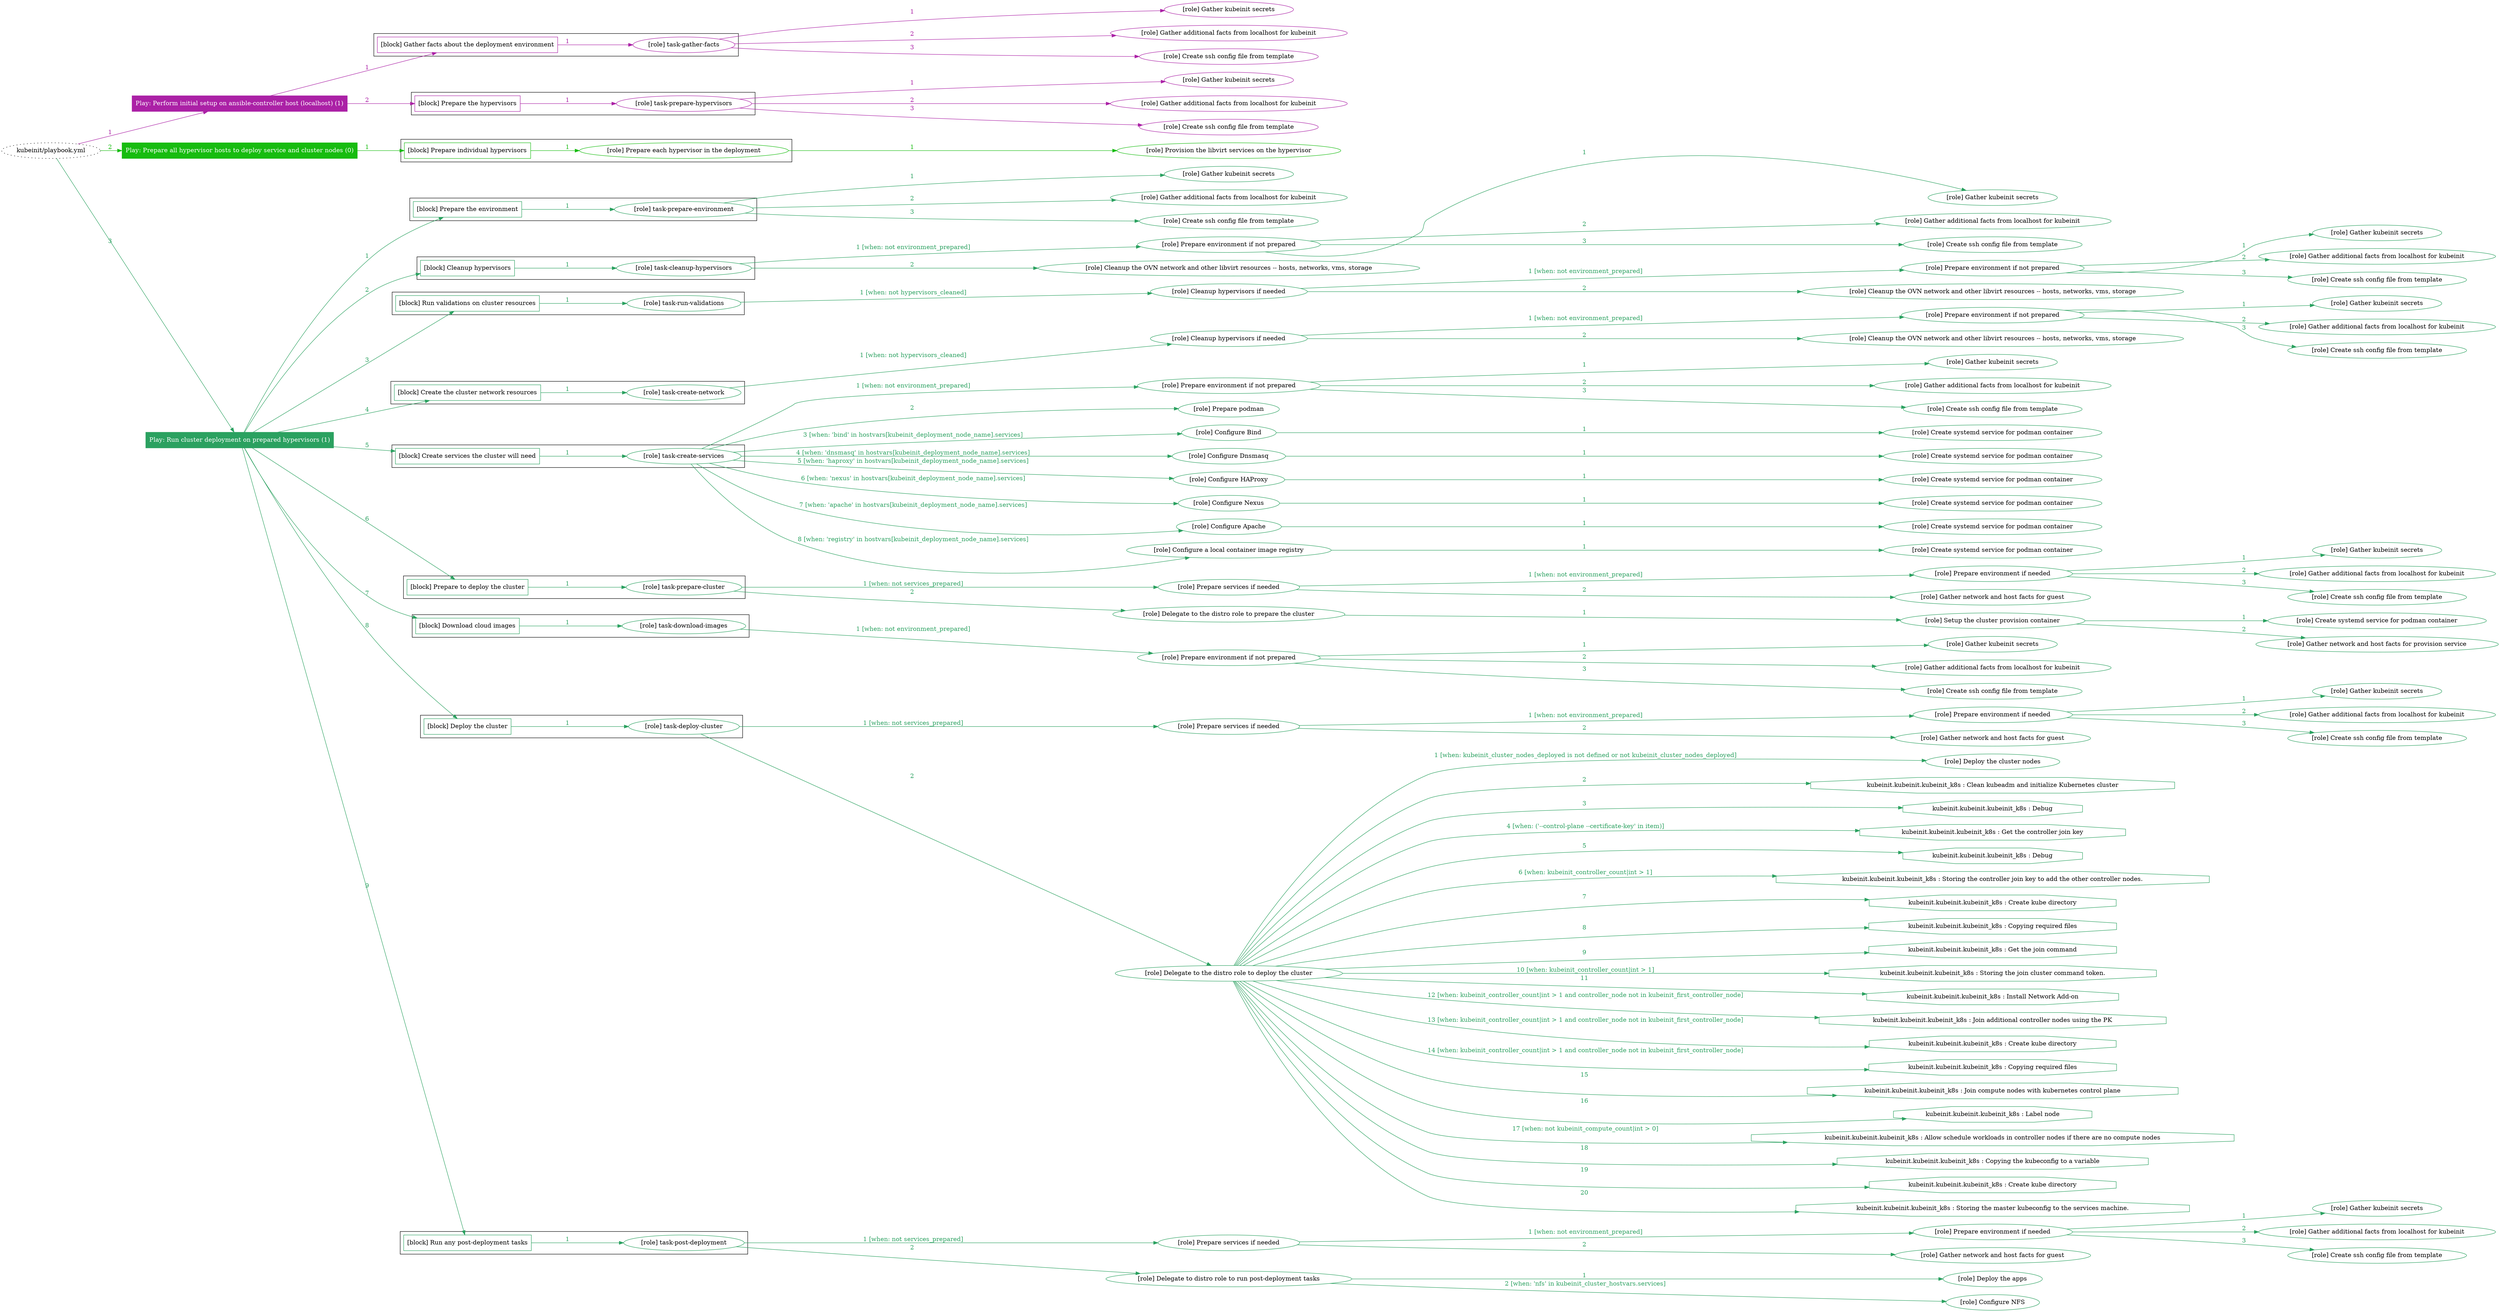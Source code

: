 digraph {
	graph [concentrate=true ordering=in rankdir=LR ratio=fill]
	edge [esep=5 sep=10]
	"kubeinit/playbook.yml" [URL="/home/runner/work/kubeinit/kubeinit/kubeinit/playbook.yml" id=playbook_c26a3461 style=dotted]
	play_afc2cc39 [label="Play: Perform initial setup on ansible-controller host (localhost) (1)" URL="/home/runner/work/kubeinit/kubeinit/kubeinit/playbook.yml" color="#ab21a6" fontcolor="#ffffff" id=play_afc2cc39 shape=box style=filled tooltip=localhost]
	"kubeinit/playbook.yml" -> play_afc2cc39 [label="1 " color="#ab21a6" fontcolor="#ab21a6" id=edge_7e86abbb labeltooltip="1 " tooltip="1 "]
	subgraph "Gather kubeinit secrets" {
		role_d144f9a7 [label="[role] Gather kubeinit secrets" URL="/home/runner/.ansible/collections/ansible_collections/kubeinit/kubeinit/roles/kubeinit_prepare/tasks/gather_kubeinit_facts.yml" color="#ab21a6" id=role_d144f9a7 tooltip="Gather kubeinit secrets"]
	}
	subgraph "Gather additional facts from localhost for kubeinit" {
		role_929392fe [label="[role] Gather additional facts from localhost for kubeinit" URL="/home/runner/.ansible/collections/ansible_collections/kubeinit/kubeinit/roles/kubeinit_prepare/tasks/gather_kubeinit_facts.yml" color="#ab21a6" id=role_929392fe tooltip="Gather additional facts from localhost for kubeinit"]
	}
	subgraph "Create ssh config file from template" {
		role_bad6484f [label="[role] Create ssh config file from template" URL="/home/runner/.ansible/collections/ansible_collections/kubeinit/kubeinit/roles/kubeinit_prepare/tasks/gather_kubeinit_facts.yml" color="#ab21a6" id=role_bad6484f tooltip="Create ssh config file from template"]
	}
	subgraph "task-gather-facts" {
		role_273d7d4f [label="[role] task-gather-facts" URL="/home/runner/work/kubeinit/kubeinit/kubeinit/playbook.yml" color="#ab21a6" id=role_273d7d4f tooltip="task-gather-facts"]
		role_273d7d4f -> role_d144f9a7 [label="1 " color="#ab21a6" fontcolor="#ab21a6" id=edge_9f6a7b2d labeltooltip="1 " tooltip="1 "]
		role_273d7d4f -> role_929392fe [label="2 " color="#ab21a6" fontcolor="#ab21a6" id=edge_e0ac2e63 labeltooltip="2 " tooltip="2 "]
		role_273d7d4f -> role_bad6484f [label="3 " color="#ab21a6" fontcolor="#ab21a6" id=edge_593cfcf1 labeltooltip="3 " tooltip="3 "]
	}
	subgraph "Gather kubeinit secrets" {
		role_b03b1195 [label="[role] Gather kubeinit secrets" URL="/home/runner/.ansible/collections/ansible_collections/kubeinit/kubeinit/roles/kubeinit_prepare/tasks/gather_kubeinit_facts.yml" color="#ab21a6" id=role_b03b1195 tooltip="Gather kubeinit secrets"]
	}
	subgraph "Gather additional facts from localhost for kubeinit" {
		role_90b8a92c [label="[role] Gather additional facts from localhost for kubeinit" URL="/home/runner/.ansible/collections/ansible_collections/kubeinit/kubeinit/roles/kubeinit_prepare/tasks/gather_kubeinit_facts.yml" color="#ab21a6" id=role_90b8a92c tooltip="Gather additional facts from localhost for kubeinit"]
	}
	subgraph "Create ssh config file from template" {
		role_4361805d [label="[role] Create ssh config file from template" URL="/home/runner/.ansible/collections/ansible_collections/kubeinit/kubeinit/roles/kubeinit_prepare/tasks/gather_kubeinit_facts.yml" color="#ab21a6" id=role_4361805d tooltip="Create ssh config file from template"]
	}
	subgraph "task-prepare-hypervisors" {
		role_7dc4f06e [label="[role] task-prepare-hypervisors" URL="/home/runner/work/kubeinit/kubeinit/kubeinit/playbook.yml" color="#ab21a6" id=role_7dc4f06e tooltip="task-prepare-hypervisors"]
		role_7dc4f06e -> role_b03b1195 [label="1 " color="#ab21a6" fontcolor="#ab21a6" id=edge_eaa26f2b labeltooltip="1 " tooltip="1 "]
		role_7dc4f06e -> role_90b8a92c [label="2 " color="#ab21a6" fontcolor="#ab21a6" id=edge_71250a8d labeltooltip="2 " tooltip="2 "]
		role_7dc4f06e -> role_4361805d [label="3 " color="#ab21a6" fontcolor="#ab21a6" id=edge_a6bb9ebf labeltooltip="3 " tooltip="3 "]
	}
	subgraph "Play: Perform initial setup on ansible-controller host (localhost) (1)" {
		play_afc2cc39 -> block_c42fcbf2 [label=1 color="#ab21a6" fontcolor="#ab21a6" id=edge_31c4ef73 labeltooltip=1 tooltip=1]
		subgraph cluster_block_c42fcbf2 {
			block_c42fcbf2 [label="[block] Gather facts about the deployment environment" URL="/home/runner/work/kubeinit/kubeinit/kubeinit/playbook.yml" color="#ab21a6" id=block_c42fcbf2 labeltooltip="Gather facts about the deployment environment" shape=box tooltip="Gather facts about the deployment environment"]
			block_c42fcbf2 -> role_273d7d4f [label="1 " color="#ab21a6" fontcolor="#ab21a6" id=edge_0663158c labeltooltip="1 " tooltip="1 "]
		}
		play_afc2cc39 -> block_97f1143c [label=2 color="#ab21a6" fontcolor="#ab21a6" id=edge_90723019 labeltooltip=2 tooltip=2]
		subgraph cluster_block_97f1143c {
			block_97f1143c [label="[block] Prepare the hypervisors" URL="/home/runner/work/kubeinit/kubeinit/kubeinit/playbook.yml" color="#ab21a6" id=block_97f1143c labeltooltip="Prepare the hypervisors" shape=box tooltip="Prepare the hypervisors"]
			block_97f1143c -> role_7dc4f06e [label="1 " color="#ab21a6" fontcolor="#ab21a6" id=edge_6509a88c labeltooltip="1 " tooltip="1 "]
		}
	}
	play_3103d28e [label="Play: Prepare all hypervisor hosts to deploy service and cluster nodes (0)" URL="/home/runner/work/kubeinit/kubeinit/kubeinit/playbook.yml" color="#17bc10" fontcolor="#ffffff" id=play_3103d28e shape=box style=filled tooltip="Play: Prepare all hypervisor hosts to deploy service and cluster nodes (0)"]
	"kubeinit/playbook.yml" -> play_3103d28e [label="2 " color="#17bc10" fontcolor="#17bc10" id=edge_2e6eb219 labeltooltip="2 " tooltip="2 "]
	subgraph "Provision the libvirt services on the hypervisor" {
		role_814ceef8 [label="[role] Provision the libvirt services on the hypervisor" URL="/home/runner/.ansible/collections/ansible_collections/kubeinit/kubeinit/roles/kubeinit_prepare/tasks/prepare_hypervisor.yml" color="#17bc10" id=role_814ceef8 tooltip="Provision the libvirt services on the hypervisor"]
	}
	subgraph "Prepare each hypervisor in the deployment" {
		role_d0642217 [label="[role] Prepare each hypervisor in the deployment" URL="/home/runner/work/kubeinit/kubeinit/kubeinit/playbook.yml" color="#17bc10" id=role_d0642217 tooltip="Prepare each hypervisor in the deployment"]
		role_d0642217 -> role_814ceef8 [label="1 " color="#17bc10" fontcolor="#17bc10" id=edge_59ed60db labeltooltip="1 " tooltip="1 "]
	}
	subgraph "Play: Prepare all hypervisor hosts to deploy service and cluster nodes (0)" {
		play_3103d28e -> block_424a75c7 [label=1 color="#17bc10" fontcolor="#17bc10" id=edge_4735a21f labeltooltip=1 tooltip=1]
		subgraph cluster_block_424a75c7 {
			block_424a75c7 [label="[block] Prepare individual hypervisors" URL="/home/runner/work/kubeinit/kubeinit/kubeinit/playbook.yml" color="#17bc10" id=block_424a75c7 labeltooltip="Prepare individual hypervisors" shape=box tooltip="Prepare individual hypervisors"]
			block_424a75c7 -> role_d0642217 [label="1 " color="#17bc10" fontcolor="#17bc10" id=edge_676ebea7 labeltooltip="1 " tooltip="1 "]
		}
	}
	play_081d9249 [label="Play: Run cluster deployment on prepared hypervisors (1)" URL="/home/runner/work/kubeinit/kubeinit/kubeinit/playbook.yml" color="#2ba160" fontcolor="#ffffff" id=play_081d9249 shape=box style=filled tooltip=localhost]
	"kubeinit/playbook.yml" -> play_081d9249 [label="3 " color="#2ba160" fontcolor="#2ba160" id=edge_1f31b6bf labeltooltip="3 " tooltip="3 "]
	subgraph "Gather kubeinit secrets" {
		role_8bfe6d74 [label="[role] Gather kubeinit secrets" URL="/home/runner/.ansible/collections/ansible_collections/kubeinit/kubeinit/roles/kubeinit_prepare/tasks/gather_kubeinit_facts.yml" color="#2ba160" id=role_8bfe6d74 tooltip="Gather kubeinit secrets"]
	}
	subgraph "Gather additional facts from localhost for kubeinit" {
		role_96645a42 [label="[role] Gather additional facts from localhost for kubeinit" URL="/home/runner/.ansible/collections/ansible_collections/kubeinit/kubeinit/roles/kubeinit_prepare/tasks/gather_kubeinit_facts.yml" color="#2ba160" id=role_96645a42 tooltip="Gather additional facts from localhost for kubeinit"]
	}
	subgraph "Create ssh config file from template" {
		role_c6d0a34b [label="[role] Create ssh config file from template" URL="/home/runner/.ansible/collections/ansible_collections/kubeinit/kubeinit/roles/kubeinit_prepare/tasks/gather_kubeinit_facts.yml" color="#2ba160" id=role_c6d0a34b tooltip="Create ssh config file from template"]
	}
	subgraph "task-prepare-environment" {
		role_3fa5b6e1 [label="[role] task-prepare-environment" URL="/home/runner/work/kubeinit/kubeinit/kubeinit/playbook.yml" color="#2ba160" id=role_3fa5b6e1 tooltip="task-prepare-environment"]
		role_3fa5b6e1 -> role_8bfe6d74 [label="1 " color="#2ba160" fontcolor="#2ba160" id=edge_c69ded72 labeltooltip="1 " tooltip="1 "]
		role_3fa5b6e1 -> role_96645a42 [label="2 " color="#2ba160" fontcolor="#2ba160" id=edge_aa0339c1 labeltooltip="2 " tooltip="2 "]
		role_3fa5b6e1 -> role_c6d0a34b [label="3 " color="#2ba160" fontcolor="#2ba160" id=edge_c80aa726 labeltooltip="3 " tooltip="3 "]
	}
	subgraph "Gather kubeinit secrets" {
		role_789f8b83 [label="[role] Gather kubeinit secrets" URL="/home/runner/.ansible/collections/ansible_collections/kubeinit/kubeinit/roles/kubeinit_prepare/tasks/gather_kubeinit_facts.yml" color="#2ba160" id=role_789f8b83 tooltip="Gather kubeinit secrets"]
	}
	subgraph "Gather additional facts from localhost for kubeinit" {
		role_206789ab [label="[role] Gather additional facts from localhost for kubeinit" URL="/home/runner/.ansible/collections/ansible_collections/kubeinit/kubeinit/roles/kubeinit_prepare/tasks/gather_kubeinit_facts.yml" color="#2ba160" id=role_206789ab tooltip="Gather additional facts from localhost for kubeinit"]
	}
	subgraph "Create ssh config file from template" {
		role_4587404d [label="[role] Create ssh config file from template" URL="/home/runner/.ansible/collections/ansible_collections/kubeinit/kubeinit/roles/kubeinit_prepare/tasks/gather_kubeinit_facts.yml" color="#2ba160" id=role_4587404d tooltip="Create ssh config file from template"]
	}
	subgraph "Prepare environment if not prepared" {
		role_0c62f637 [label="[role] Prepare environment if not prepared" URL="/home/runner/.ansible/collections/ansible_collections/kubeinit/kubeinit/roles/kubeinit_prepare/tasks/cleanup_hypervisors.yml" color="#2ba160" id=role_0c62f637 tooltip="Prepare environment if not prepared"]
		role_0c62f637 -> role_789f8b83 [label="1 " color="#2ba160" fontcolor="#2ba160" id=edge_af9b6ae0 labeltooltip="1 " tooltip="1 "]
		role_0c62f637 -> role_206789ab [label="2 " color="#2ba160" fontcolor="#2ba160" id=edge_01cb3106 labeltooltip="2 " tooltip="2 "]
		role_0c62f637 -> role_4587404d [label="3 " color="#2ba160" fontcolor="#2ba160" id=edge_a05f49ba labeltooltip="3 " tooltip="3 "]
	}
	subgraph "Cleanup the OVN network and other libvirt resources -- hosts, networks, vms, storage" {
		role_0519ef82 [label="[role] Cleanup the OVN network and other libvirt resources -- hosts, networks, vms, storage" URL="/home/runner/.ansible/collections/ansible_collections/kubeinit/kubeinit/roles/kubeinit_prepare/tasks/cleanup_hypervisors.yml" color="#2ba160" id=role_0519ef82 tooltip="Cleanup the OVN network and other libvirt resources -- hosts, networks, vms, storage"]
	}
	subgraph "task-cleanup-hypervisors" {
		role_2d9b43ea [label="[role] task-cleanup-hypervisors" URL="/home/runner/work/kubeinit/kubeinit/kubeinit/playbook.yml" color="#2ba160" id=role_2d9b43ea tooltip="task-cleanup-hypervisors"]
		role_2d9b43ea -> role_0c62f637 [label="1 [when: not environment_prepared]" color="#2ba160" fontcolor="#2ba160" id=edge_208b1543 labeltooltip="1 [when: not environment_prepared]" tooltip="1 [when: not environment_prepared]"]
		role_2d9b43ea -> role_0519ef82 [label="2 " color="#2ba160" fontcolor="#2ba160" id=edge_256a4e28 labeltooltip="2 " tooltip="2 "]
	}
	subgraph "Gather kubeinit secrets" {
		role_feb4d85c [label="[role] Gather kubeinit secrets" URL="/home/runner/.ansible/collections/ansible_collections/kubeinit/kubeinit/roles/kubeinit_prepare/tasks/gather_kubeinit_facts.yml" color="#2ba160" id=role_feb4d85c tooltip="Gather kubeinit secrets"]
	}
	subgraph "Gather additional facts from localhost for kubeinit" {
		role_8a84119e [label="[role] Gather additional facts from localhost for kubeinit" URL="/home/runner/.ansible/collections/ansible_collections/kubeinit/kubeinit/roles/kubeinit_prepare/tasks/gather_kubeinit_facts.yml" color="#2ba160" id=role_8a84119e tooltip="Gather additional facts from localhost for kubeinit"]
	}
	subgraph "Create ssh config file from template" {
		role_aea61f9c [label="[role] Create ssh config file from template" URL="/home/runner/.ansible/collections/ansible_collections/kubeinit/kubeinit/roles/kubeinit_prepare/tasks/gather_kubeinit_facts.yml" color="#2ba160" id=role_aea61f9c tooltip="Create ssh config file from template"]
	}
	subgraph "Prepare environment if not prepared" {
		role_3d9bebfa [label="[role] Prepare environment if not prepared" URL="/home/runner/.ansible/collections/ansible_collections/kubeinit/kubeinit/roles/kubeinit_prepare/tasks/cleanup_hypervisors.yml" color="#2ba160" id=role_3d9bebfa tooltip="Prepare environment if not prepared"]
		role_3d9bebfa -> role_feb4d85c [label="1 " color="#2ba160" fontcolor="#2ba160" id=edge_c6a63114 labeltooltip="1 " tooltip="1 "]
		role_3d9bebfa -> role_8a84119e [label="2 " color="#2ba160" fontcolor="#2ba160" id=edge_e205d40b labeltooltip="2 " tooltip="2 "]
		role_3d9bebfa -> role_aea61f9c [label="3 " color="#2ba160" fontcolor="#2ba160" id=edge_e91e77c1 labeltooltip="3 " tooltip="3 "]
	}
	subgraph "Cleanup the OVN network and other libvirt resources -- hosts, networks, vms, storage" {
		role_662a8fea [label="[role] Cleanup the OVN network and other libvirt resources -- hosts, networks, vms, storage" URL="/home/runner/.ansible/collections/ansible_collections/kubeinit/kubeinit/roles/kubeinit_prepare/tasks/cleanup_hypervisors.yml" color="#2ba160" id=role_662a8fea tooltip="Cleanup the OVN network and other libvirt resources -- hosts, networks, vms, storage"]
	}
	subgraph "Cleanup hypervisors if needed" {
		role_e0e0d4ba [label="[role] Cleanup hypervisors if needed" URL="/home/runner/.ansible/collections/ansible_collections/kubeinit/kubeinit/roles/kubeinit_validations/tasks/main.yml" color="#2ba160" id=role_e0e0d4ba tooltip="Cleanup hypervisors if needed"]
		role_e0e0d4ba -> role_3d9bebfa [label="1 [when: not environment_prepared]" color="#2ba160" fontcolor="#2ba160" id=edge_4e9b648f labeltooltip="1 [when: not environment_prepared]" tooltip="1 [when: not environment_prepared]"]
		role_e0e0d4ba -> role_662a8fea [label="2 " color="#2ba160" fontcolor="#2ba160" id=edge_8b42a0ee labeltooltip="2 " tooltip="2 "]
	}
	subgraph "task-run-validations" {
		role_a0bcff11 [label="[role] task-run-validations" URL="/home/runner/work/kubeinit/kubeinit/kubeinit/playbook.yml" color="#2ba160" id=role_a0bcff11 tooltip="task-run-validations"]
		role_a0bcff11 -> role_e0e0d4ba [label="1 [when: not hypervisors_cleaned]" color="#2ba160" fontcolor="#2ba160" id=edge_b1a75aa5 labeltooltip="1 [when: not hypervisors_cleaned]" tooltip="1 [when: not hypervisors_cleaned]"]
	}
	subgraph "Gather kubeinit secrets" {
		role_f6ccc5b6 [label="[role] Gather kubeinit secrets" URL="/home/runner/.ansible/collections/ansible_collections/kubeinit/kubeinit/roles/kubeinit_prepare/tasks/gather_kubeinit_facts.yml" color="#2ba160" id=role_f6ccc5b6 tooltip="Gather kubeinit secrets"]
	}
	subgraph "Gather additional facts from localhost for kubeinit" {
		role_8e2495e8 [label="[role] Gather additional facts from localhost for kubeinit" URL="/home/runner/.ansible/collections/ansible_collections/kubeinit/kubeinit/roles/kubeinit_prepare/tasks/gather_kubeinit_facts.yml" color="#2ba160" id=role_8e2495e8 tooltip="Gather additional facts from localhost for kubeinit"]
	}
	subgraph "Create ssh config file from template" {
		role_c05077a7 [label="[role] Create ssh config file from template" URL="/home/runner/.ansible/collections/ansible_collections/kubeinit/kubeinit/roles/kubeinit_prepare/tasks/gather_kubeinit_facts.yml" color="#2ba160" id=role_c05077a7 tooltip="Create ssh config file from template"]
	}
	subgraph "Prepare environment if not prepared" {
		role_ae3e1628 [label="[role] Prepare environment if not prepared" URL="/home/runner/.ansible/collections/ansible_collections/kubeinit/kubeinit/roles/kubeinit_prepare/tasks/cleanup_hypervisors.yml" color="#2ba160" id=role_ae3e1628 tooltip="Prepare environment if not prepared"]
		role_ae3e1628 -> role_f6ccc5b6 [label="1 " color="#2ba160" fontcolor="#2ba160" id=edge_9ee32a90 labeltooltip="1 " tooltip="1 "]
		role_ae3e1628 -> role_8e2495e8 [label="2 " color="#2ba160" fontcolor="#2ba160" id=edge_41d56963 labeltooltip="2 " tooltip="2 "]
		role_ae3e1628 -> role_c05077a7 [label="3 " color="#2ba160" fontcolor="#2ba160" id=edge_9010c141 labeltooltip="3 " tooltip="3 "]
	}
	subgraph "Cleanup the OVN network and other libvirt resources -- hosts, networks, vms, storage" {
		role_76789508 [label="[role] Cleanup the OVN network and other libvirt resources -- hosts, networks, vms, storage" URL="/home/runner/.ansible/collections/ansible_collections/kubeinit/kubeinit/roles/kubeinit_prepare/tasks/cleanup_hypervisors.yml" color="#2ba160" id=role_76789508 tooltip="Cleanup the OVN network and other libvirt resources -- hosts, networks, vms, storage"]
	}
	subgraph "Cleanup hypervisors if needed" {
		role_7b8eb008 [label="[role] Cleanup hypervisors if needed" URL="/home/runner/.ansible/collections/ansible_collections/kubeinit/kubeinit/roles/kubeinit_libvirt/tasks/create_network.yml" color="#2ba160" id=role_7b8eb008 tooltip="Cleanup hypervisors if needed"]
		role_7b8eb008 -> role_ae3e1628 [label="1 [when: not environment_prepared]" color="#2ba160" fontcolor="#2ba160" id=edge_8d496258 labeltooltip="1 [when: not environment_prepared]" tooltip="1 [when: not environment_prepared]"]
		role_7b8eb008 -> role_76789508 [label="2 " color="#2ba160" fontcolor="#2ba160" id=edge_beedf737 labeltooltip="2 " tooltip="2 "]
	}
	subgraph "task-create-network" {
		role_44d92760 [label="[role] task-create-network" URL="/home/runner/work/kubeinit/kubeinit/kubeinit/playbook.yml" color="#2ba160" id=role_44d92760 tooltip="task-create-network"]
		role_44d92760 -> role_7b8eb008 [label="1 [when: not hypervisors_cleaned]" color="#2ba160" fontcolor="#2ba160" id=edge_9f128a80 labeltooltip="1 [when: not hypervisors_cleaned]" tooltip="1 [when: not hypervisors_cleaned]"]
	}
	subgraph "Gather kubeinit secrets" {
		role_bc5270e5 [label="[role] Gather kubeinit secrets" URL="/home/runner/.ansible/collections/ansible_collections/kubeinit/kubeinit/roles/kubeinit_prepare/tasks/gather_kubeinit_facts.yml" color="#2ba160" id=role_bc5270e5 tooltip="Gather kubeinit secrets"]
	}
	subgraph "Gather additional facts from localhost for kubeinit" {
		role_a29004f6 [label="[role] Gather additional facts from localhost for kubeinit" URL="/home/runner/.ansible/collections/ansible_collections/kubeinit/kubeinit/roles/kubeinit_prepare/tasks/gather_kubeinit_facts.yml" color="#2ba160" id=role_a29004f6 tooltip="Gather additional facts from localhost for kubeinit"]
	}
	subgraph "Create ssh config file from template" {
		role_73301d46 [label="[role] Create ssh config file from template" URL="/home/runner/.ansible/collections/ansible_collections/kubeinit/kubeinit/roles/kubeinit_prepare/tasks/gather_kubeinit_facts.yml" color="#2ba160" id=role_73301d46 tooltip="Create ssh config file from template"]
	}
	subgraph "Prepare environment if not prepared" {
		role_e65476d2 [label="[role] Prepare environment if not prepared" URL="/home/runner/.ansible/collections/ansible_collections/kubeinit/kubeinit/roles/kubeinit_services/tasks/main.yml" color="#2ba160" id=role_e65476d2 tooltip="Prepare environment if not prepared"]
		role_e65476d2 -> role_bc5270e5 [label="1 " color="#2ba160" fontcolor="#2ba160" id=edge_194005dc labeltooltip="1 " tooltip="1 "]
		role_e65476d2 -> role_a29004f6 [label="2 " color="#2ba160" fontcolor="#2ba160" id=edge_776a7907 labeltooltip="2 " tooltip="2 "]
		role_e65476d2 -> role_73301d46 [label="3 " color="#2ba160" fontcolor="#2ba160" id=edge_bdd21b67 labeltooltip="3 " tooltip="3 "]
	}
	subgraph "Prepare podman" {
		role_e81030ae [label="[role] Prepare podman" URL="/home/runner/.ansible/collections/ansible_collections/kubeinit/kubeinit/roles/kubeinit_services/tasks/00_create_service_pod.yml" color="#2ba160" id=role_e81030ae tooltip="Prepare podman"]
	}
	subgraph "Create systemd service for podman container" {
		role_008d3061 [label="[role] Create systemd service for podman container" URL="/home/runner/.ansible/collections/ansible_collections/kubeinit/kubeinit/roles/kubeinit_bind/tasks/main.yml" color="#2ba160" id=role_008d3061 tooltip="Create systemd service for podman container"]
	}
	subgraph "Configure Bind" {
		role_c43538ab [label="[role] Configure Bind" URL="/home/runner/.ansible/collections/ansible_collections/kubeinit/kubeinit/roles/kubeinit_services/tasks/start_services_containers.yml" color="#2ba160" id=role_c43538ab tooltip="Configure Bind"]
		role_c43538ab -> role_008d3061 [label="1 " color="#2ba160" fontcolor="#2ba160" id=edge_00cb7199 labeltooltip="1 " tooltip="1 "]
	}
	subgraph "Create systemd service for podman container" {
		role_913d8031 [label="[role] Create systemd service for podman container" URL="/home/runner/.ansible/collections/ansible_collections/kubeinit/kubeinit/roles/kubeinit_dnsmasq/tasks/main.yml" color="#2ba160" id=role_913d8031 tooltip="Create systemd service for podman container"]
	}
	subgraph "Configure Dnsmasq" {
		role_a97c0eb4 [label="[role] Configure Dnsmasq" URL="/home/runner/.ansible/collections/ansible_collections/kubeinit/kubeinit/roles/kubeinit_services/tasks/start_services_containers.yml" color="#2ba160" id=role_a97c0eb4 tooltip="Configure Dnsmasq"]
		role_a97c0eb4 -> role_913d8031 [label="1 " color="#2ba160" fontcolor="#2ba160" id=edge_5c98e4e6 labeltooltip="1 " tooltip="1 "]
	}
	subgraph "Create systemd service for podman container" {
		role_cba96bae [label="[role] Create systemd service for podman container" URL="/home/runner/.ansible/collections/ansible_collections/kubeinit/kubeinit/roles/kubeinit_haproxy/tasks/main.yml" color="#2ba160" id=role_cba96bae tooltip="Create systemd service for podman container"]
	}
	subgraph "Configure HAProxy" {
		role_6d01574e [label="[role] Configure HAProxy" URL="/home/runner/.ansible/collections/ansible_collections/kubeinit/kubeinit/roles/kubeinit_services/tasks/start_services_containers.yml" color="#2ba160" id=role_6d01574e tooltip="Configure HAProxy"]
		role_6d01574e -> role_cba96bae [label="1 " color="#2ba160" fontcolor="#2ba160" id=edge_6ff8cc36 labeltooltip="1 " tooltip="1 "]
	}
	subgraph "Create systemd service for podman container" {
		role_2e2f30c1 [label="[role] Create systemd service for podman container" URL="/home/runner/.ansible/collections/ansible_collections/kubeinit/kubeinit/roles/kubeinit_nexus/tasks/main.yml" color="#2ba160" id=role_2e2f30c1 tooltip="Create systemd service for podman container"]
	}
	subgraph "Configure Nexus" {
		role_f2272993 [label="[role] Configure Nexus" URL="/home/runner/.ansible/collections/ansible_collections/kubeinit/kubeinit/roles/kubeinit_services/tasks/start_services_containers.yml" color="#2ba160" id=role_f2272993 tooltip="Configure Nexus"]
		role_f2272993 -> role_2e2f30c1 [label="1 " color="#2ba160" fontcolor="#2ba160" id=edge_326257ec labeltooltip="1 " tooltip="1 "]
	}
	subgraph "Create systemd service for podman container" {
		role_4c68c57f [label="[role] Create systemd service for podman container" URL="/home/runner/.ansible/collections/ansible_collections/kubeinit/kubeinit/roles/kubeinit_apache/tasks/main.yml" color="#2ba160" id=role_4c68c57f tooltip="Create systemd service for podman container"]
	}
	subgraph "Configure Apache" {
		role_80f3b38b [label="[role] Configure Apache" URL="/home/runner/.ansible/collections/ansible_collections/kubeinit/kubeinit/roles/kubeinit_services/tasks/start_services_containers.yml" color="#2ba160" id=role_80f3b38b tooltip="Configure Apache"]
		role_80f3b38b -> role_4c68c57f [label="1 " color="#2ba160" fontcolor="#2ba160" id=edge_e6794c09 labeltooltip="1 " tooltip="1 "]
	}
	subgraph "Create systemd service for podman container" {
		role_b90d9500 [label="[role] Create systemd service for podman container" URL="/home/runner/.ansible/collections/ansible_collections/kubeinit/kubeinit/roles/kubeinit_registry/tasks/main.yml" color="#2ba160" id=role_b90d9500 tooltip="Create systemd service for podman container"]
	}
	subgraph "Configure a local container image registry" {
		role_93a74c3c [label="[role] Configure a local container image registry" URL="/home/runner/.ansible/collections/ansible_collections/kubeinit/kubeinit/roles/kubeinit_services/tasks/start_services_containers.yml" color="#2ba160" id=role_93a74c3c tooltip="Configure a local container image registry"]
		role_93a74c3c -> role_b90d9500 [label="1 " color="#2ba160" fontcolor="#2ba160" id=edge_eaad0791 labeltooltip="1 " tooltip="1 "]
	}
	subgraph "task-create-services" {
		role_216df725 [label="[role] task-create-services" URL="/home/runner/work/kubeinit/kubeinit/kubeinit/playbook.yml" color="#2ba160" id=role_216df725 tooltip="task-create-services"]
		role_216df725 -> role_e65476d2 [label="1 [when: not environment_prepared]" color="#2ba160" fontcolor="#2ba160" id=edge_bd4d1c2c labeltooltip="1 [when: not environment_prepared]" tooltip="1 [when: not environment_prepared]"]
		role_216df725 -> role_e81030ae [label="2 " color="#2ba160" fontcolor="#2ba160" id=edge_a8aa365b labeltooltip="2 " tooltip="2 "]
		role_216df725 -> role_c43538ab [label="3 [when: 'bind' in hostvars[kubeinit_deployment_node_name].services]" color="#2ba160" fontcolor="#2ba160" id=edge_573a7598 labeltooltip="3 [when: 'bind' in hostvars[kubeinit_deployment_node_name].services]" tooltip="3 [when: 'bind' in hostvars[kubeinit_deployment_node_name].services]"]
		role_216df725 -> role_a97c0eb4 [label="4 [when: 'dnsmasq' in hostvars[kubeinit_deployment_node_name].services]" color="#2ba160" fontcolor="#2ba160" id=edge_daa7d033 labeltooltip="4 [when: 'dnsmasq' in hostvars[kubeinit_deployment_node_name].services]" tooltip="4 [when: 'dnsmasq' in hostvars[kubeinit_deployment_node_name].services]"]
		role_216df725 -> role_6d01574e [label="5 [when: 'haproxy' in hostvars[kubeinit_deployment_node_name].services]" color="#2ba160" fontcolor="#2ba160" id=edge_98e3bd97 labeltooltip="5 [when: 'haproxy' in hostvars[kubeinit_deployment_node_name].services]" tooltip="5 [when: 'haproxy' in hostvars[kubeinit_deployment_node_name].services]"]
		role_216df725 -> role_f2272993 [label="6 [when: 'nexus' in hostvars[kubeinit_deployment_node_name].services]" color="#2ba160" fontcolor="#2ba160" id=edge_6fc15a46 labeltooltip="6 [when: 'nexus' in hostvars[kubeinit_deployment_node_name].services]" tooltip="6 [when: 'nexus' in hostvars[kubeinit_deployment_node_name].services]"]
		role_216df725 -> role_80f3b38b [label="7 [when: 'apache' in hostvars[kubeinit_deployment_node_name].services]" color="#2ba160" fontcolor="#2ba160" id=edge_fe89ca51 labeltooltip="7 [when: 'apache' in hostvars[kubeinit_deployment_node_name].services]" tooltip="7 [when: 'apache' in hostvars[kubeinit_deployment_node_name].services]"]
		role_216df725 -> role_93a74c3c [label="8 [when: 'registry' in hostvars[kubeinit_deployment_node_name].services]" color="#2ba160" fontcolor="#2ba160" id=edge_bd333a26 labeltooltip="8 [when: 'registry' in hostvars[kubeinit_deployment_node_name].services]" tooltip="8 [when: 'registry' in hostvars[kubeinit_deployment_node_name].services]"]
	}
	subgraph "Gather kubeinit secrets" {
		role_dc98b9ff [label="[role] Gather kubeinit secrets" URL="/home/runner/.ansible/collections/ansible_collections/kubeinit/kubeinit/roles/kubeinit_prepare/tasks/gather_kubeinit_facts.yml" color="#2ba160" id=role_dc98b9ff tooltip="Gather kubeinit secrets"]
	}
	subgraph "Gather additional facts from localhost for kubeinit" {
		role_d174b898 [label="[role] Gather additional facts from localhost for kubeinit" URL="/home/runner/.ansible/collections/ansible_collections/kubeinit/kubeinit/roles/kubeinit_prepare/tasks/gather_kubeinit_facts.yml" color="#2ba160" id=role_d174b898 tooltip="Gather additional facts from localhost for kubeinit"]
	}
	subgraph "Create ssh config file from template" {
		role_18a7050e [label="[role] Create ssh config file from template" URL="/home/runner/.ansible/collections/ansible_collections/kubeinit/kubeinit/roles/kubeinit_prepare/tasks/gather_kubeinit_facts.yml" color="#2ba160" id=role_18a7050e tooltip="Create ssh config file from template"]
	}
	subgraph "Prepare environment if needed" {
		role_57ac3b9f [label="[role] Prepare environment if needed" URL="/home/runner/.ansible/collections/ansible_collections/kubeinit/kubeinit/roles/kubeinit_services/tasks/prepare_services.yml" color="#2ba160" id=role_57ac3b9f tooltip="Prepare environment if needed"]
		role_57ac3b9f -> role_dc98b9ff [label="1 " color="#2ba160" fontcolor="#2ba160" id=edge_0671d08c labeltooltip="1 " tooltip="1 "]
		role_57ac3b9f -> role_d174b898 [label="2 " color="#2ba160" fontcolor="#2ba160" id=edge_336793af labeltooltip="2 " tooltip="2 "]
		role_57ac3b9f -> role_18a7050e [label="3 " color="#2ba160" fontcolor="#2ba160" id=edge_e59c6213 labeltooltip="3 " tooltip="3 "]
	}
	subgraph "Gather network and host facts for guest" {
		role_e5278128 [label="[role] Gather network and host facts for guest" URL="/home/runner/.ansible/collections/ansible_collections/kubeinit/kubeinit/roles/kubeinit_services/tasks/prepare_services.yml" color="#2ba160" id=role_e5278128 tooltip="Gather network and host facts for guest"]
	}
	subgraph "Prepare services if needed" {
		role_8b74c2e1 [label="[role] Prepare services if needed" URL="/home/runner/.ansible/collections/ansible_collections/kubeinit/kubeinit/roles/kubeinit_prepare/tasks/prepare_cluster.yml" color="#2ba160" id=role_8b74c2e1 tooltip="Prepare services if needed"]
		role_8b74c2e1 -> role_57ac3b9f [label="1 [when: not environment_prepared]" color="#2ba160" fontcolor="#2ba160" id=edge_669d3ea3 labeltooltip="1 [when: not environment_prepared]" tooltip="1 [when: not environment_prepared]"]
		role_8b74c2e1 -> role_e5278128 [label="2 " color="#2ba160" fontcolor="#2ba160" id=edge_f82d8e22 labeltooltip="2 " tooltip="2 "]
	}
	subgraph "Create systemd service for podman container" {
		role_6f1ad531 [label="[role] Create systemd service for podman container" URL="/home/runner/.ansible/collections/ansible_collections/kubeinit/kubeinit/roles/kubeinit_services/tasks/create_provision_container.yml" color="#2ba160" id=role_6f1ad531 tooltip="Create systemd service for podman container"]
	}
	subgraph "Gather network and host facts for provision service" {
		role_b14504da [label="[role] Gather network and host facts for provision service" URL="/home/runner/.ansible/collections/ansible_collections/kubeinit/kubeinit/roles/kubeinit_services/tasks/create_provision_container.yml" color="#2ba160" id=role_b14504da tooltip="Gather network and host facts for provision service"]
	}
	subgraph "Setup the cluster provision container" {
		role_70e5ed3e [label="[role] Setup the cluster provision container" URL="/home/runner/.ansible/collections/ansible_collections/kubeinit/kubeinit/roles/kubeinit_k8s/tasks/prepare_cluster.yml" color="#2ba160" id=role_70e5ed3e tooltip="Setup the cluster provision container"]
		role_70e5ed3e -> role_6f1ad531 [label="1 " color="#2ba160" fontcolor="#2ba160" id=edge_f8cec8ce labeltooltip="1 " tooltip="1 "]
		role_70e5ed3e -> role_b14504da [label="2 " color="#2ba160" fontcolor="#2ba160" id=edge_12403647 labeltooltip="2 " tooltip="2 "]
	}
	subgraph "Delegate to the distro role to prepare the cluster" {
		role_d7a5d22e [label="[role] Delegate to the distro role to prepare the cluster" URL="/home/runner/.ansible/collections/ansible_collections/kubeinit/kubeinit/roles/kubeinit_prepare/tasks/prepare_cluster.yml" color="#2ba160" id=role_d7a5d22e tooltip="Delegate to the distro role to prepare the cluster"]
		role_d7a5d22e -> role_70e5ed3e [label="1 " color="#2ba160" fontcolor="#2ba160" id=edge_b242b27c labeltooltip="1 " tooltip="1 "]
	}
	subgraph "task-prepare-cluster" {
		role_84b984f5 [label="[role] task-prepare-cluster" URL="/home/runner/work/kubeinit/kubeinit/kubeinit/playbook.yml" color="#2ba160" id=role_84b984f5 tooltip="task-prepare-cluster"]
		role_84b984f5 -> role_8b74c2e1 [label="1 [when: not services_prepared]" color="#2ba160" fontcolor="#2ba160" id=edge_2f16d6f6 labeltooltip="1 [when: not services_prepared]" tooltip="1 [when: not services_prepared]"]
		role_84b984f5 -> role_d7a5d22e [label="2 " color="#2ba160" fontcolor="#2ba160" id=edge_f1412e00 labeltooltip="2 " tooltip="2 "]
	}
	subgraph "Gather kubeinit secrets" {
		role_c7e564b8 [label="[role] Gather kubeinit secrets" URL="/home/runner/.ansible/collections/ansible_collections/kubeinit/kubeinit/roles/kubeinit_prepare/tasks/gather_kubeinit_facts.yml" color="#2ba160" id=role_c7e564b8 tooltip="Gather kubeinit secrets"]
	}
	subgraph "Gather additional facts from localhost for kubeinit" {
		role_8e385697 [label="[role] Gather additional facts from localhost for kubeinit" URL="/home/runner/.ansible/collections/ansible_collections/kubeinit/kubeinit/roles/kubeinit_prepare/tasks/gather_kubeinit_facts.yml" color="#2ba160" id=role_8e385697 tooltip="Gather additional facts from localhost for kubeinit"]
	}
	subgraph "Create ssh config file from template" {
		role_b23baccf [label="[role] Create ssh config file from template" URL="/home/runner/.ansible/collections/ansible_collections/kubeinit/kubeinit/roles/kubeinit_prepare/tasks/gather_kubeinit_facts.yml" color="#2ba160" id=role_b23baccf tooltip="Create ssh config file from template"]
	}
	subgraph "Prepare environment if not prepared" {
		role_a3d1653a [label="[role] Prepare environment if not prepared" URL="/home/runner/.ansible/collections/ansible_collections/kubeinit/kubeinit/roles/kubeinit_libvirt/tasks/download_cloud_images.yml" color="#2ba160" id=role_a3d1653a tooltip="Prepare environment if not prepared"]
		role_a3d1653a -> role_c7e564b8 [label="1 " color="#2ba160" fontcolor="#2ba160" id=edge_0866571e labeltooltip="1 " tooltip="1 "]
		role_a3d1653a -> role_8e385697 [label="2 " color="#2ba160" fontcolor="#2ba160" id=edge_8d969cfb labeltooltip="2 " tooltip="2 "]
		role_a3d1653a -> role_b23baccf [label="3 " color="#2ba160" fontcolor="#2ba160" id=edge_b7d6d98b labeltooltip="3 " tooltip="3 "]
	}
	subgraph "task-download-images" {
		role_9d999e6c [label="[role] task-download-images" URL="/home/runner/work/kubeinit/kubeinit/kubeinit/playbook.yml" color="#2ba160" id=role_9d999e6c tooltip="task-download-images"]
		role_9d999e6c -> role_a3d1653a [label="1 [when: not environment_prepared]" color="#2ba160" fontcolor="#2ba160" id=edge_918aac0d labeltooltip="1 [when: not environment_prepared]" tooltip="1 [when: not environment_prepared]"]
	}
	subgraph "Gather kubeinit secrets" {
		role_5554ba96 [label="[role] Gather kubeinit secrets" URL="/home/runner/.ansible/collections/ansible_collections/kubeinit/kubeinit/roles/kubeinit_prepare/tasks/gather_kubeinit_facts.yml" color="#2ba160" id=role_5554ba96 tooltip="Gather kubeinit secrets"]
	}
	subgraph "Gather additional facts from localhost for kubeinit" {
		role_17af27ce [label="[role] Gather additional facts from localhost for kubeinit" URL="/home/runner/.ansible/collections/ansible_collections/kubeinit/kubeinit/roles/kubeinit_prepare/tasks/gather_kubeinit_facts.yml" color="#2ba160" id=role_17af27ce tooltip="Gather additional facts from localhost for kubeinit"]
	}
	subgraph "Create ssh config file from template" {
		role_f4530afe [label="[role] Create ssh config file from template" URL="/home/runner/.ansible/collections/ansible_collections/kubeinit/kubeinit/roles/kubeinit_prepare/tasks/gather_kubeinit_facts.yml" color="#2ba160" id=role_f4530afe tooltip="Create ssh config file from template"]
	}
	subgraph "Prepare environment if needed" {
		role_13ac7c18 [label="[role] Prepare environment if needed" URL="/home/runner/.ansible/collections/ansible_collections/kubeinit/kubeinit/roles/kubeinit_services/tasks/prepare_services.yml" color="#2ba160" id=role_13ac7c18 tooltip="Prepare environment if needed"]
		role_13ac7c18 -> role_5554ba96 [label="1 " color="#2ba160" fontcolor="#2ba160" id=edge_d79bcf92 labeltooltip="1 " tooltip="1 "]
		role_13ac7c18 -> role_17af27ce [label="2 " color="#2ba160" fontcolor="#2ba160" id=edge_95e08024 labeltooltip="2 " tooltip="2 "]
		role_13ac7c18 -> role_f4530afe [label="3 " color="#2ba160" fontcolor="#2ba160" id=edge_d3d4c953 labeltooltip="3 " tooltip="3 "]
	}
	subgraph "Gather network and host facts for guest" {
		role_08693fbe [label="[role] Gather network and host facts for guest" URL="/home/runner/.ansible/collections/ansible_collections/kubeinit/kubeinit/roles/kubeinit_services/tasks/prepare_services.yml" color="#2ba160" id=role_08693fbe tooltip="Gather network and host facts for guest"]
	}
	subgraph "Prepare services if needed" {
		role_669a9a55 [label="[role] Prepare services if needed" URL="/home/runner/.ansible/collections/ansible_collections/kubeinit/kubeinit/roles/kubeinit_prepare/tasks/deploy_cluster.yml" color="#2ba160" id=role_669a9a55 tooltip="Prepare services if needed"]
		role_669a9a55 -> role_13ac7c18 [label="1 [when: not environment_prepared]" color="#2ba160" fontcolor="#2ba160" id=edge_7845450a labeltooltip="1 [when: not environment_prepared]" tooltip="1 [when: not environment_prepared]"]
		role_669a9a55 -> role_08693fbe [label="2 " color="#2ba160" fontcolor="#2ba160" id=edge_6f1ee12f labeltooltip="2 " tooltip="2 "]
	}
	subgraph "Deploy the cluster nodes" {
		role_20bef99b [label="[role] Deploy the cluster nodes" URL="/home/runner/.ansible/collections/ansible_collections/kubeinit/kubeinit/roles/kubeinit_k8s/tasks/main.yml" color="#2ba160" id=role_20bef99b tooltip="Deploy the cluster nodes"]
	}
	subgraph "Delegate to the distro role to deploy the cluster" {
		role_26232a4f [label="[role] Delegate to the distro role to deploy the cluster" URL="/home/runner/.ansible/collections/ansible_collections/kubeinit/kubeinit/roles/kubeinit_prepare/tasks/deploy_cluster.yml" color="#2ba160" id=role_26232a4f tooltip="Delegate to the distro role to deploy the cluster"]
		role_26232a4f -> role_20bef99b [label="1 [when: kubeinit_cluster_nodes_deployed is not defined or not kubeinit_cluster_nodes_deployed]" color="#2ba160" fontcolor="#2ba160" id=edge_e42eeeda labeltooltip="1 [when: kubeinit_cluster_nodes_deployed is not defined or not kubeinit_cluster_nodes_deployed]" tooltip="1 [when: kubeinit_cluster_nodes_deployed is not defined or not kubeinit_cluster_nodes_deployed]"]
		task_27d0c5bb [label="kubeinit.kubeinit.kubeinit_k8s : Clean kubeadm and initialize Kubernetes cluster" URL="/home/runner/.ansible/collections/ansible_collections/kubeinit/kubeinit/roles/kubeinit_k8s/tasks/main.yml" color="#2ba160" id=task_27d0c5bb shape=octagon tooltip="kubeinit.kubeinit.kubeinit_k8s : Clean kubeadm and initialize Kubernetes cluster"]
		role_26232a4f -> task_27d0c5bb [label="2 " color="#2ba160" fontcolor="#2ba160" id=edge_60236b7b labeltooltip="2 " tooltip="2 "]
		task_1b479c14 [label="kubeinit.kubeinit.kubeinit_k8s : Debug" URL="/home/runner/.ansible/collections/ansible_collections/kubeinit/kubeinit/roles/kubeinit_k8s/tasks/main.yml" color="#2ba160" id=task_1b479c14 shape=octagon tooltip="kubeinit.kubeinit.kubeinit_k8s : Debug"]
		role_26232a4f -> task_1b479c14 [label="3 " color="#2ba160" fontcolor="#2ba160" id=edge_498a0859 labeltooltip="3 " tooltip="3 "]
		task_49b40c28 [label="kubeinit.kubeinit.kubeinit_k8s : Get the controller join key" URL="/home/runner/.ansible/collections/ansible_collections/kubeinit/kubeinit/roles/kubeinit_k8s/tasks/main.yml" color="#2ba160" id=task_49b40c28 shape=octagon tooltip="kubeinit.kubeinit.kubeinit_k8s : Get the controller join key"]
		role_26232a4f -> task_49b40c28 [label="4 [when: ('--control-plane --certificate-key' in item)]" color="#2ba160" fontcolor="#2ba160" id=edge_e79539b7 labeltooltip="4 [when: ('--control-plane --certificate-key' in item)]" tooltip="4 [when: ('--control-plane --certificate-key' in item)]"]
		task_f2a2356b [label="kubeinit.kubeinit.kubeinit_k8s : Debug" URL="/home/runner/.ansible/collections/ansible_collections/kubeinit/kubeinit/roles/kubeinit_k8s/tasks/main.yml" color="#2ba160" id=task_f2a2356b shape=octagon tooltip="kubeinit.kubeinit.kubeinit_k8s : Debug"]
		role_26232a4f -> task_f2a2356b [label="5 " color="#2ba160" fontcolor="#2ba160" id=edge_d24c63c6 labeltooltip="5 " tooltip="5 "]
		task_dad79f9f [label="kubeinit.kubeinit.kubeinit_k8s : Storing the controller join key to add the other controller nodes." URL="/home/runner/.ansible/collections/ansible_collections/kubeinit/kubeinit/roles/kubeinit_k8s/tasks/main.yml" color="#2ba160" id=task_dad79f9f shape=octagon tooltip="kubeinit.kubeinit.kubeinit_k8s : Storing the controller join key to add the other controller nodes."]
		role_26232a4f -> task_dad79f9f [label="6 [when: kubeinit_controller_count|int > 1]" color="#2ba160" fontcolor="#2ba160" id=edge_4b9365af labeltooltip="6 [when: kubeinit_controller_count|int > 1]" tooltip="6 [when: kubeinit_controller_count|int > 1]"]
		task_0974b2d2 [label="kubeinit.kubeinit.kubeinit_k8s : Create kube directory" URL="/home/runner/.ansible/collections/ansible_collections/kubeinit/kubeinit/roles/kubeinit_k8s/tasks/main.yml" color="#2ba160" id=task_0974b2d2 shape=octagon tooltip="kubeinit.kubeinit.kubeinit_k8s : Create kube directory"]
		role_26232a4f -> task_0974b2d2 [label="7 " color="#2ba160" fontcolor="#2ba160" id=edge_77576910 labeltooltip="7 " tooltip="7 "]
		task_a2b2597c [label="kubeinit.kubeinit.kubeinit_k8s : Copying required files" URL="/home/runner/.ansible/collections/ansible_collections/kubeinit/kubeinit/roles/kubeinit_k8s/tasks/main.yml" color="#2ba160" id=task_a2b2597c shape=octagon tooltip="kubeinit.kubeinit.kubeinit_k8s : Copying required files"]
		role_26232a4f -> task_a2b2597c [label="8 " color="#2ba160" fontcolor="#2ba160" id=edge_fd07a9b0 labeltooltip="8 " tooltip="8 "]
		task_a4e6f282 [label="kubeinit.kubeinit.kubeinit_k8s : Get the join command" URL="/home/runner/.ansible/collections/ansible_collections/kubeinit/kubeinit/roles/kubeinit_k8s/tasks/main.yml" color="#2ba160" id=task_a4e6f282 shape=octagon tooltip="kubeinit.kubeinit.kubeinit_k8s : Get the join command"]
		role_26232a4f -> task_a4e6f282 [label="9 " color="#2ba160" fontcolor="#2ba160" id=edge_667a872d labeltooltip="9 " tooltip="9 "]
		task_1b12a302 [label="kubeinit.kubeinit.kubeinit_k8s : Storing the join cluster command token." URL="/home/runner/.ansible/collections/ansible_collections/kubeinit/kubeinit/roles/kubeinit_k8s/tasks/main.yml" color="#2ba160" id=task_1b12a302 shape=octagon tooltip="kubeinit.kubeinit.kubeinit_k8s : Storing the join cluster command token."]
		role_26232a4f -> task_1b12a302 [label="10 [when: kubeinit_controller_count|int > 1]" color="#2ba160" fontcolor="#2ba160" id=edge_059edbc2 labeltooltip="10 [when: kubeinit_controller_count|int > 1]" tooltip="10 [when: kubeinit_controller_count|int > 1]"]
		task_2caa9542 [label="kubeinit.kubeinit.kubeinit_k8s : Install Network Add-on" URL="/home/runner/.ansible/collections/ansible_collections/kubeinit/kubeinit/roles/kubeinit_k8s/tasks/main.yml" color="#2ba160" id=task_2caa9542 shape=octagon tooltip="kubeinit.kubeinit.kubeinit_k8s : Install Network Add-on"]
		role_26232a4f -> task_2caa9542 [label="11 " color="#2ba160" fontcolor="#2ba160" id=edge_dd88f75f labeltooltip="11 " tooltip="11 "]
		task_96ab3dc8 [label="kubeinit.kubeinit.kubeinit_k8s : Join additional controller nodes using the PK" URL="/home/runner/.ansible/collections/ansible_collections/kubeinit/kubeinit/roles/kubeinit_k8s/tasks/main.yml" color="#2ba160" id=task_96ab3dc8 shape=octagon tooltip="kubeinit.kubeinit.kubeinit_k8s : Join additional controller nodes using the PK"]
		role_26232a4f -> task_96ab3dc8 [label="12 [when: kubeinit_controller_count|int > 1 and controller_node not in kubeinit_first_controller_node]" color="#2ba160" fontcolor="#2ba160" id=edge_5927bb43 labeltooltip="12 [when: kubeinit_controller_count|int > 1 and controller_node not in kubeinit_first_controller_node]" tooltip="12 [when: kubeinit_controller_count|int > 1 and controller_node not in kubeinit_first_controller_node]"]
		task_b7d87f77 [label="kubeinit.kubeinit.kubeinit_k8s : Create kube directory" URL="/home/runner/.ansible/collections/ansible_collections/kubeinit/kubeinit/roles/kubeinit_k8s/tasks/main.yml" color="#2ba160" id=task_b7d87f77 shape=octagon tooltip="kubeinit.kubeinit.kubeinit_k8s : Create kube directory"]
		role_26232a4f -> task_b7d87f77 [label="13 [when: kubeinit_controller_count|int > 1 and controller_node not in kubeinit_first_controller_node]" color="#2ba160" fontcolor="#2ba160" id=edge_ab865f27 labeltooltip="13 [when: kubeinit_controller_count|int > 1 and controller_node not in kubeinit_first_controller_node]" tooltip="13 [when: kubeinit_controller_count|int > 1 and controller_node not in kubeinit_first_controller_node]"]
		task_3b3c43c0 [label="kubeinit.kubeinit.kubeinit_k8s : Copying required files" URL="/home/runner/.ansible/collections/ansible_collections/kubeinit/kubeinit/roles/kubeinit_k8s/tasks/main.yml" color="#2ba160" id=task_3b3c43c0 shape=octagon tooltip="kubeinit.kubeinit.kubeinit_k8s : Copying required files"]
		role_26232a4f -> task_3b3c43c0 [label="14 [when: kubeinit_controller_count|int > 1 and controller_node not in kubeinit_first_controller_node]" color="#2ba160" fontcolor="#2ba160" id=edge_ca5ac117 labeltooltip="14 [when: kubeinit_controller_count|int > 1 and controller_node not in kubeinit_first_controller_node]" tooltip="14 [when: kubeinit_controller_count|int > 1 and controller_node not in kubeinit_first_controller_node]"]
		task_7562b36e [label="kubeinit.kubeinit.kubeinit_k8s : Join compute nodes with kubernetes control plane" URL="/home/runner/.ansible/collections/ansible_collections/kubeinit/kubeinit/roles/kubeinit_k8s/tasks/main.yml" color="#2ba160" id=task_7562b36e shape=octagon tooltip="kubeinit.kubeinit.kubeinit_k8s : Join compute nodes with kubernetes control plane"]
		role_26232a4f -> task_7562b36e [label="15 " color="#2ba160" fontcolor="#2ba160" id=edge_b7f7c688 labeltooltip="15 " tooltip="15 "]
		task_025ff6f2 [label="kubeinit.kubeinit.kubeinit_k8s : Label node" URL="/home/runner/.ansible/collections/ansible_collections/kubeinit/kubeinit/roles/kubeinit_k8s/tasks/main.yml" color="#2ba160" id=task_025ff6f2 shape=octagon tooltip="kubeinit.kubeinit.kubeinit_k8s : Label node"]
		role_26232a4f -> task_025ff6f2 [label="16 " color="#2ba160" fontcolor="#2ba160" id=edge_a980ce5a labeltooltip="16 " tooltip="16 "]
		task_62ac39c9 [label="kubeinit.kubeinit.kubeinit_k8s : Allow schedule workloads in controller nodes if there are no compute nodes" URL="/home/runner/.ansible/collections/ansible_collections/kubeinit/kubeinit/roles/kubeinit_k8s/tasks/main.yml" color="#2ba160" id=task_62ac39c9 shape=octagon tooltip="kubeinit.kubeinit.kubeinit_k8s : Allow schedule workloads in controller nodes if there are no compute nodes"]
		role_26232a4f -> task_62ac39c9 [label="17 [when: not kubeinit_compute_count|int > 0]" color="#2ba160" fontcolor="#2ba160" id=edge_23ab830e labeltooltip="17 [when: not kubeinit_compute_count|int > 0]" tooltip="17 [when: not kubeinit_compute_count|int > 0]"]
		task_20446417 [label="kubeinit.kubeinit.kubeinit_k8s : Copying the kubeconfig to a variable" URL="/home/runner/.ansible/collections/ansible_collections/kubeinit/kubeinit/roles/kubeinit_k8s/tasks/main.yml" color="#2ba160" id=task_20446417 shape=octagon tooltip="kubeinit.kubeinit.kubeinit_k8s : Copying the kubeconfig to a variable"]
		role_26232a4f -> task_20446417 [label="18 " color="#2ba160" fontcolor="#2ba160" id=edge_d85b946a labeltooltip="18 " tooltip="18 "]
		task_c11a4ca9 [label="kubeinit.kubeinit.kubeinit_k8s : Create kube directory" URL="/home/runner/.ansible/collections/ansible_collections/kubeinit/kubeinit/roles/kubeinit_k8s/tasks/main.yml" color="#2ba160" id=task_c11a4ca9 shape=octagon tooltip="kubeinit.kubeinit.kubeinit_k8s : Create kube directory"]
		role_26232a4f -> task_c11a4ca9 [label="19 " color="#2ba160" fontcolor="#2ba160" id=edge_5e0d44d5 labeltooltip="19 " tooltip="19 "]
		task_4f126f9a [label="kubeinit.kubeinit.kubeinit_k8s : Storing the master kubeconfig to the services machine." URL="/home/runner/.ansible/collections/ansible_collections/kubeinit/kubeinit/roles/kubeinit_k8s/tasks/main.yml" color="#2ba160" id=task_4f126f9a shape=octagon tooltip="kubeinit.kubeinit.kubeinit_k8s : Storing the master kubeconfig to the services machine."]
		role_26232a4f -> task_4f126f9a [label="20 " color="#2ba160" fontcolor="#2ba160" id=edge_feaea2d3 labeltooltip="20 " tooltip="20 "]
	}
	subgraph "task-deploy-cluster" {
		role_bec13996 [label="[role] task-deploy-cluster" URL="/home/runner/work/kubeinit/kubeinit/kubeinit/playbook.yml" color="#2ba160" id=role_bec13996 tooltip="task-deploy-cluster"]
		role_bec13996 -> role_669a9a55 [label="1 [when: not services_prepared]" color="#2ba160" fontcolor="#2ba160" id=edge_d1d465de labeltooltip="1 [when: not services_prepared]" tooltip="1 [when: not services_prepared]"]
		role_bec13996 -> role_26232a4f [label="2 " color="#2ba160" fontcolor="#2ba160" id=edge_411361c6 labeltooltip="2 " tooltip="2 "]
	}
	subgraph "Gather kubeinit secrets" {
		role_e5d82163 [label="[role] Gather kubeinit secrets" URL="/home/runner/.ansible/collections/ansible_collections/kubeinit/kubeinit/roles/kubeinit_prepare/tasks/gather_kubeinit_facts.yml" color="#2ba160" id=role_e5d82163 tooltip="Gather kubeinit secrets"]
	}
	subgraph "Gather additional facts from localhost for kubeinit" {
		role_7b63a82c [label="[role] Gather additional facts from localhost for kubeinit" URL="/home/runner/.ansible/collections/ansible_collections/kubeinit/kubeinit/roles/kubeinit_prepare/tasks/gather_kubeinit_facts.yml" color="#2ba160" id=role_7b63a82c tooltip="Gather additional facts from localhost for kubeinit"]
	}
	subgraph "Create ssh config file from template" {
		role_344e5783 [label="[role] Create ssh config file from template" URL="/home/runner/.ansible/collections/ansible_collections/kubeinit/kubeinit/roles/kubeinit_prepare/tasks/gather_kubeinit_facts.yml" color="#2ba160" id=role_344e5783 tooltip="Create ssh config file from template"]
	}
	subgraph "Prepare environment if needed" {
		role_c5364928 [label="[role] Prepare environment if needed" URL="/home/runner/.ansible/collections/ansible_collections/kubeinit/kubeinit/roles/kubeinit_services/tasks/prepare_services.yml" color="#2ba160" id=role_c5364928 tooltip="Prepare environment if needed"]
		role_c5364928 -> role_e5d82163 [label="1 " color="#2ba160" fontcolor="#2ba160" id=edge_64892bf5 labeltooltip="1 " tooltip="1 "]
		role_c5364928 -> role_7b63a82c [label="2 " color="#2ba160" fontcolor="#2ba160" id=edge_55f12619 labeltooltip="2 " tooltip="2 "]
		role_c5364928 -> role_344e5783 [label="3 " color="#2ba160" fontcolor="#2ba160" id=edge_a4cac5f9 labeltooltip="3 " tooltip="3 "]
	}
	subgraph "Gather network and host facts for guest" {
		role_fae8b822 [label="[role] Gather network and host facts for guest" URL="/home/runner/.ansible/collections/ansible_collections/kubeinit/kubeinit/roles/kubeinit_services/tasks/prepare_services.yml" color="#2ba160" id=role_fae8b822 tooltip="Gather network and host facts for guest"]
	}
	subgraph "Prepare services if needed" {
		role_5e9790cc [label="[role] Prepare services if needed" URL="/home/runner/.ansible/collections/ansible_collections/kubeinit/kubeinit/roles/kubeinit_prepare/tasks/post_deployment.yml" color="#2ba160" id=role_5e9790cc tooltip="Prepare services if needed"]
		role_5e9790cc -> role_c5364928 [label="1 [when: not environment_prepared]" color="#2ba160" fontcolor="#2ba160" id=edge_4176a86a labeltooltip="1 [when: not environment_prepared]" tooltip="1 [when: not environment_prepared]"]
		role_5e9790cc -> role_fae8b822 [label="2 " color="#2ba160" fontcolor="#2ba160" id=edge_2ba4e123 labeltooltip="2 " tooltip="2 "]
	}
	subgraph "Deploy the apps" {
		role_eed98cd5 [label="[role] Deploy the apps" URL="/home/runner/.ansible/collections/ansible_collections/kubeinit/kubeinit/roles/kubeinit_k8s/tasks/post_deployment_tasks.yml" color="#2ba160" id=role_eed98cd5 tooltip="Deploy the apps"]
	}
	subgraph "Configure NFS" {
		role_32bc8cea [label="[role] Configure NFS" URL="/home/runner/.ansible/collections/ansible_collections/kubeinit/kubeinit/roles/kubeinit_k8s/tasks/post_deployment_tasks.yml" color="#2ba160" id=role_32bc8cea tooltip="Configure NFS"]
	}
	subgraph "Delegate to distro role to run post-deployment tasks" {
		role_9e05529c [label="[role] Delegate to distro role to run post-deployment tasks" URL="/home/runner/.ansible/collections/ansible_collections/kubeinit/kubeinit/roles/kubeinit_prepare/tasks/post_deployment.yml" color="#2ba160" id=role_9e05529c tooltip="Delegate to distro role to run post-deployment tasks"]
		role_9e05529c -> role_eed98cd5 [label="1 " color="#2ba160" fontcolor="#2ba160" id=edge_d2890b4d labeltooltip="1 " tooltip="1 "]
		role_9e05529c -> role_32bc8cea [label="2 [when: 'nfs' in kubeinit_cluster_hostvars.services]" color="#2ba160" fontcolor="#2ba160" id=edge_6cc87150 labeltooltip="2 [when: 'nfs' in kubeinit_cluster_hostvars.services]" tooltip="2 [when: 'nfs' in kubeinit_cluster_hostvars.services]"]
	}
	subgraph "task-post-deployment" {
		role_12b7c292 [label="[role] task-post-deployment" URL="/home/runner/work/kubeinit/kubeinit/kubeinit/playbook.yml" color="#2ba160" id=role_12b7c292 tooltip="task-post-deployment"]
		role_12b7c292 -> role_5e9790cc [label="1 [when: not services_prepared]" color="#2ba160" fontcolor="#2ba160" id=edge_1f9c47fa labeltooltip="1 [when: not services_prepared]" tooltip="1 [when: not services_prepared]"]
		role_12b7c292 -> role_9e05529c [label="2 " color="#2ba160" fontcolor="#2ba160" id=edge_5607b4df labeltooltip="2 " tooltip="2 "]
	}
	subgraph "Play: Run cluster deployment on prepared hypervisors (1)" {
		play_081d9249 -> block_92623e5f [label=1 color="#2ba160" fontcolor="#2ba160" id=edge_800d1b2b labeltooltip=1 tooltip=1]
		subgraph cluster_block_92623e5f {
			block_92623e5f [label="[block] Prepare the environment" URL="/home/runner/work/kubeinit/kubeinit/kubeinit/playbook.yml" color="#2ba160" id=block_92623e5f labeltooltip="Prepare the environment" shape=box tooltip="Prepare the environment"]
			block_92623e5f -> role_3fa5b6e1 [label="1 " color="#2ba160" fontcolor="#2ba160" id=edge_15c9065e labeltooltip="1 " tooltip="1 "]
		}
		play_081d9249 -> block_f3935088 [label=2 color="#2ba160" fontcolor="#2ba160" id=edge_db93e84b labeltooltip=2 tooltip=2]
		subgraph cluster_block_f3935088 {
			block_f3935088 [label="[block] Cleanup hypervisors" URL="/home/runner/work/kubeinit/kubeinit/kubeinit/playbook.yml" color="#2ba160" id=block_f3935088 labeltooltip="Cleanup hypervisors" shape=box tooltip="Cleanup hypervisors"]
			block_f3935088 -> role_2d9b43ea [label="1 " color="#2ba160" fontcolor="#2ba160" id=edge_020d5fb6 labeltooltip="1 " tooltip="1 "]
		}
		play_081d9249 -> block_64150ee2 [label=3 color="#2ba160" fontcolor="#2ba160" id=edge_6cd9d0bb labeltooltip=3 tooltip=3]
		subgraph cluster_block_64150ee2 {
			block_64150ee2 [label="[block] Run validations on cluster resources" URL="/home/runner/work/kubeinit/kubeinit/kubeinit/playbook.yml" color="#2ba160" id=block_64150ee2 labeltooltip="Run validations on cluster resources" shape=box tooltip="Run validations on cluster resources"]
			block_64150ee2 -> role_a0bcff11 [label="1 " color="#2ba160" fontcolor="#2ba160" id=edge_d40c5efe labeltooltip="1 " tooltip="1 "]
		}
		play_081d9249 -> block_b5269ca2 [label=4 color="#2ba160" fontcolor="#2ba160" id=edge_e7267277 labeltooltip=4 tooltip=4]
		subgraph cluster_block_b5269ca2 {
			block_b5269ca2 [label="[block] Create the cluster network resources" URL="/home/runner/work/kubeinit/kubeinit/kubeinit/playbook.yml" color="#2ba160" id=block_b5269ca2 labeltooltip="Create the cluster network resources" shape=box tooltip="Create the cluster network resources"]
			block_b5269ca2 -> role_44d92760 [label="1 " color="#2ba160" fontcolor="#2ba160" id=edge_d8bc1a6d labeltooltip="1 " tooltip="1 "]
		}
		play_081d9249 -> block_b0dfffbc [label=5 color="#2ba160" fontcolor="#2ba160" id=edge_0500f1f9 labeltooltip=5 tooltip=5]
		subgraph cluster_block_b0dfffbc {
			block_b0dfffbc [label="[block] Create services the cluster will need" URL="/home/runner/work/kubeinit/kubeinit/kubeinit/playbook.yml" color="#2ba160" id=block_b0dfffbc labeltooltip="Create services the cluster will need" shape=box tooltip="Create services the cluster will need"]
			block_b0dfffbc -> role_216df725 [label="1 " color="#2ba160" fontcolor="#2ba160" id=edge_e0803d9e labeltooltip="1 " tooltip="1 "]
		}
		play_081d9249 -> block_05680e1b [label=6 color="#2ba160" fontcolor="#2ba160" id=edge_e1157083 labeltooltip=6 tooltip=6]
		subgraph cluster_block_05680e1b {
			block_05680e1b [label="[block] Prepare to deploy the cluster" URL="/home/runner/work/kubeinit/kubeinit/kubeinit/playbook.yml" color="#2ba160" id=block_05680e1b labeltooltip="Prepare to deploy the cluster" shape=box tooltip="Prepare to deploy the cluster"]
			block_05680e1b -> role_84b984f5 [label="1 " color="#2ba160" fontcolor="#2ba160" id=edge_639a8656 labeltooltip="1 " tooltip="1 "]
		}
		play_081d9249 -> block_1fac0a29 [label=7 color="#2ba160" fontcolor="#2ba160" id=edge_aba5ca3e labeltooltip=7 tooltip=7]
		subgraph cluster_block_1fac0a29 {
			block_1fac0a29 [label="[block] Download cloud images" URL="/home/runner/work/kubeinit/kubeinit/kubeinit/playbook.yml" color="#2ba160" id=block_1fac0a29 labeltooltip="Download cloud images" shape=box tooltip="Download cloud images"]
			block_1fac0a29 -> role_9d999e6c [label="1 " color="#2ba160" fontcolor="#2ba160" id=edge_6342532f labeltooltip="1 " tooltip="1 "]
		}
		play_081d9249 -> block_7b744c93 [label=8 color="#2ba160" fontcolor="#2ba160" id=edge_e280e09c labeltooltip=8 tooltip=8]
		subgraph cluster_block_7b744c93 {
			block_7b744c93 [label="[block] Deploy the cluster" URL="/home/runner/work/kubeinit/kubeinit/kubeinit/playbook.yml" color="#2ba160" id=block_7b744c93 labeltooltip="Deploy the cluster" shape=box tooltip="Deploy the cluster"]
			block_7b744c93 -> role_bec13996 [label="1 " color="#2ba160" fontcolor="#2ba160" id=edge_21651088 labeltooltip="1 " tooltip="1 "]
		}
		play_081d9249 -> block_8d682dc4 [label=9 color="#2ba160" fontcolor="#2ba160" id=edge_eeaedbea labeltooltip=9 tooltip=9]
		subgraph cluster_block_8d682dc4 {
			block_8d682dc4 [label="[block] Run any post-deployment tasks" URL="/home/runner/work/kubeinit/kubeinit/kubeinit/playbook.yml" color="#2ba160" id=block_8d682dc4 labeltooltip="Run any post-deployment tasks" shape=box tooltip="Run any post-deployment tasks"]
			block_8d682dc4 -> role_12b7c292 [label="1 " color="#2ba160" fontcolor="#2ba160" id=edge_a33165e9 labeltooltip="1 " tooltip="1 "]
		}
	}
}
